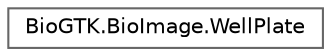 digraph "Graphical Class Hierarchy"
{
 // LATEX_PDF_SIZE
  bgcolor="transparent";
  edge [fontname=Helvetica,fontsize=10,labelfontname=Helvetica,labelfontsize=10];
  node [fontname=Helvetica,fontsize=10,shape=box,height=0.2,width=0.4];
  rankdir="LR";
  Node0 [id="Node000000",label="BioGTK.BioImage.WellPlate",height=0.2,width=0.4,color="grey40", fillcolor="white", style="filled",URL="$class_bio_g_t_k_1_1_bio_image_1_1_well_plate.html",tooltip=" "];
}
